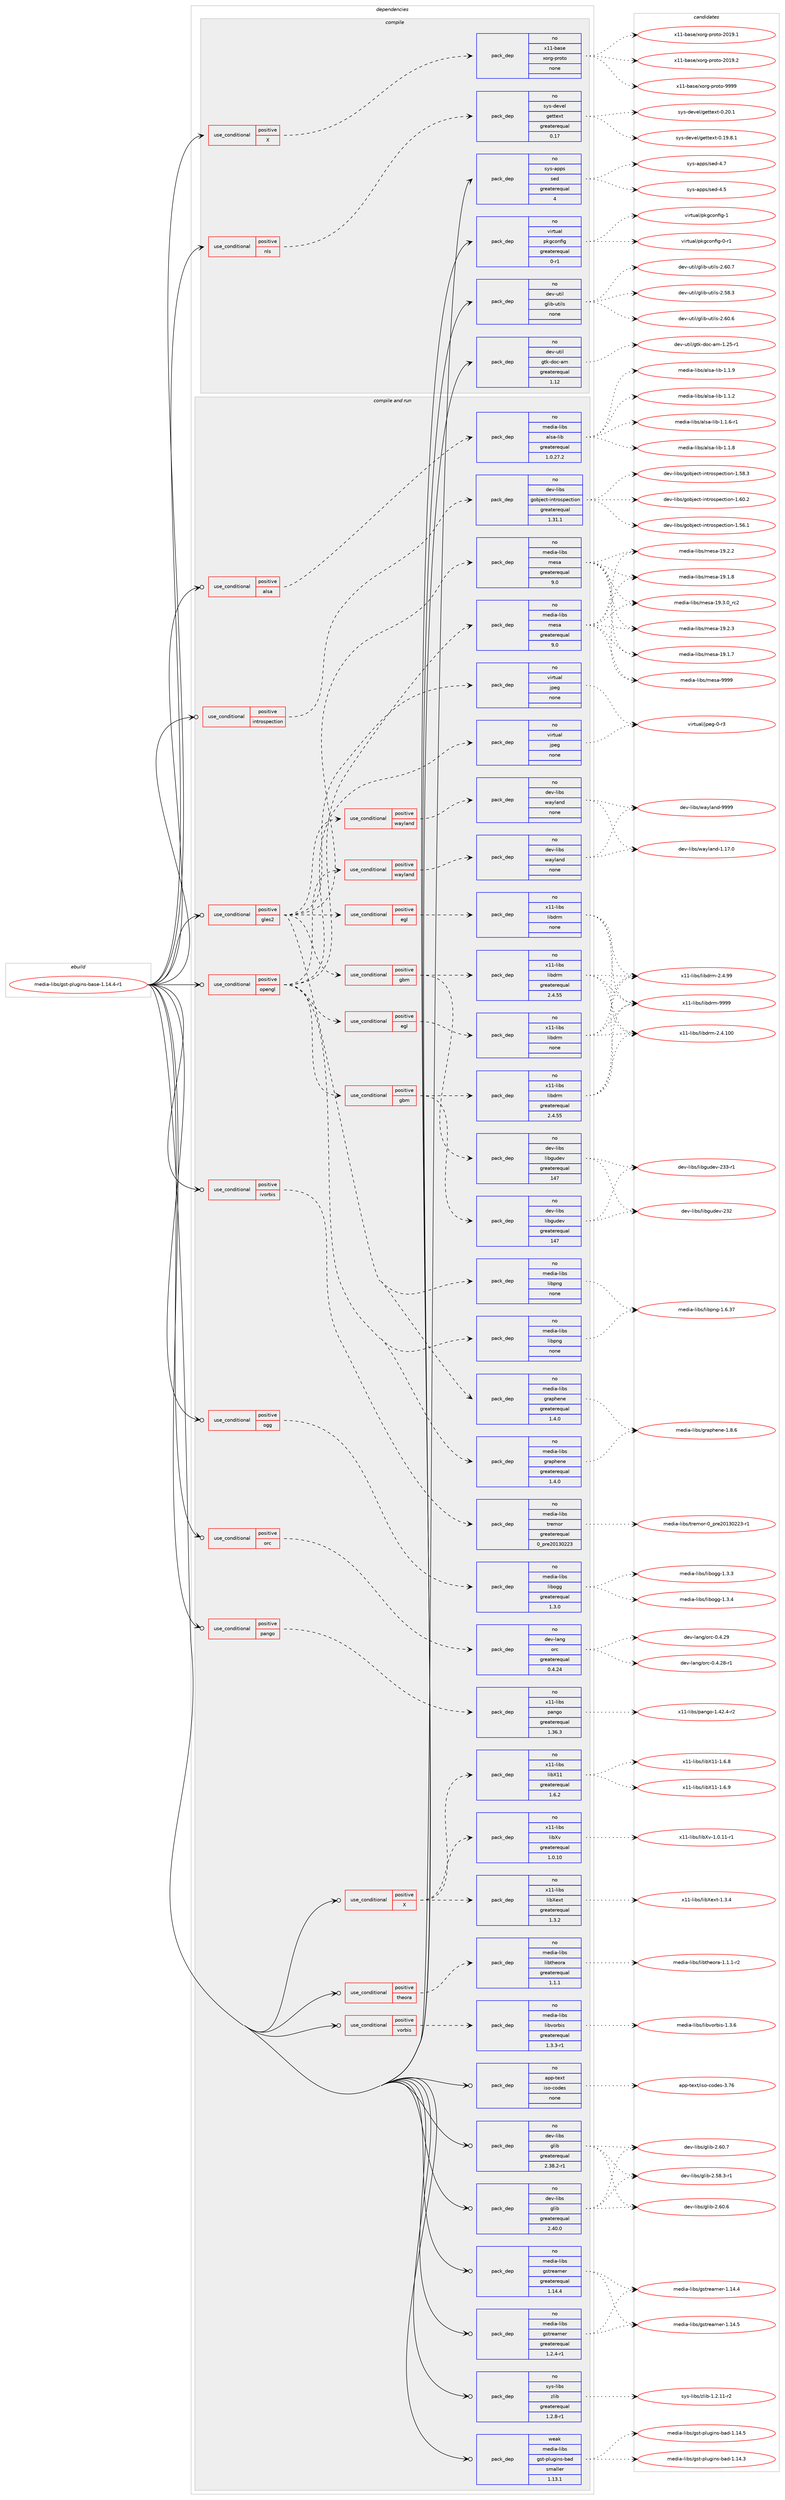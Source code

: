 digraph prolog {

# *************
# Graph options
# *************

newrank=true;
concentrate=true;
compound=true;
graph [rankdir=LR,fontname=Helvetica,fontsize=10,ranksep=1.5];#, ranksep=2.5, nodesep=0.2];
edge  [arrowhead=vee];
node  [fontname=Helvetica,fontsize=10];

# **********
# The ebuild
# **********

subgraph cluster_leftcol {
color=gray;
rank=same;
label=<<i>ebuild</i>>;
id [label="media-libs/gst-plugins-base-1.14.4-r1", color=red, width=4, href="../media-libs/gst-plugins-base-1.14.4-r1.svg"];
}

# ****************
# The dependencies
# ****************

subgraph cluster_midcol {
color=gray;
label=<<i>dependencies</i>>;
subgraph cluster_compile {
fillcolor="#eeeeee";
style=filled;
label=<<i>compile</i>>;
subgraph cond191162 {
dependency786089 [label=<<TABLE BORDER="0" CELLBORDER="1" CELLSPACING="0" CELLPADDING="4"><TR><TD ROWSPAN="3" CELLPADDING="10">use_conditional</TD></TR><TR><TD>positive</TD></TR><TR><TD>X</TD></TR></TABLE>>, shape=none, color=red];
subgraph pack581273 {
dependency786090 [label=<<TABLE BORDER="0" CELLBORDER="1" CELLSPACING="0" CELLPADDING="4" WIDTH="220"><TR><TD ROWSPAN="6" CELLPADDING="30">pack_dep</TD></TR><TR><TD WIDTH="110">no</TD></TR><TR><TD>x11-base</TD></TR><TR><TD>xorg-proto</TD></TR><TR><TD>none</TD></TR><TR><TD></TD></TR></TABLE>>, shape=none, color=blue];
}
dependency786089:e -> dependency786090:w [weight=20,style="dashed",arrowhead="vee"];
}
id:e -> dependency786089:w [weight=20,style="solid",arrowhead="vee"];
subgraph cond191163 {
dependency786091 [label=<<TABLE BORDER="0" CELLBORDER="1" CELLSPACING="0" CELLPADDING="4"><TR><TD ROWSPAN="3" CELLPADDING="10">use_conditional</TD></TR><TR><TD>positive</TD></TR><TR><TD>nls</TD></TR></TABLE>>, shape=none, color=red];
subgraph pack581274 {
dependency786092 [label=<<TABLE BORDER="0" CELLBORDER="1" CELLSPACING="0" CELLPADDING="4" WIDTH="220"><TR><TD ROWSPAN="6" CELLPADDING="30">pack_dep</TD></TR><TR><TD WIDTH="110">no</TD></TR><TR><TD>sys-devel</TD></TR><TR><TD>gettext</TD></TR><TR><TD>greaterequal</TD></TR><TR><TD>0.17</TD></TR></TABLE>>, shape=none, color=blue];
}
dependency786091:e -> dependency786092:w [weight=20,style="dashed",arrowhead="vee"];
}
id:e -> dependency786091:w [weight=20,style="solid",arrowhead="vee"];
subgraph pack581275 {
dependency786093 [label=<<TABLE BORDER="0" CELLBORDER="1" CELLSPACING="0" CELLPADDING="4" WIDTH="220"><TR><TD ROWSPAN="6" CELLPADDING="30">pack_dep</TD></TR><TR><TD WIDTH="110">no</TD></TR><TR><TD>dev-util</TD></TR><TR><TD>glib-utils</TD></TR><TR><TD>none</TD></TR><TR><TD></TD></TR></TABLE>>, shape=none, color=blue];
}
id:e -> dependency786093:w [weight=20,style="solid",arrowhead="vee"];
subgraph pack581276 {
dependency786094 [label=<<TABLE BORDER="0" CELLBORDER="1" CELLSPACING="0" CELLPADDING="4" WIDTH="220"><TR><TD ROWSPAN="6" CELLPADDING="30">pack_dep</TD></TR><TR><TD WIDTH="110">no</TD></TR><TR><TD>dev-util</TD></TR><TR><TD>gtk-doc-am</TD></TR><TR><TD>greaterequal</TD></TR><TR><TD>1.12</TD></TR></TABLE>>, shape=none, color=blue];
}
id:e -> dependency786094:w [weight=20,style="solid",arrowhead="vee"];
subgraph pack581277 {
dependency786095 [label=<<TABLE BORDER="0" CELLBORDER="1" CELLSPACING="0" CELLPADDING="4" WIDTH="220"><TR><TD ROWSPAN="6" CELLPADDING="30">pack_dep</TD></TR><TR><TD WIDTH="110">no</TD></TR><TR><TD>sys-apps</TD></TR><TR><TD>sed</TD></TR><TR><TD>greaterequal</TD></TR><TR><TD>4</TD></TR></TABLE>>, shape=none, color=blue];
}
id:e -> dependency786095:w [weight=20,style="solid",arrowhead="vee"];
subgraph pack581278 {
dependency786096 [label=<<TABLE BORDER="0" CELLBORDER="1" CELLSPACING="0" CELLPADDING="4" WIDTH="220"><TR><TD ROWSPAN="6" CELLPADDING="30">pack_dep</TD></TR><TR><TD WIDTH="110">no</TD></TR><TR><TD>virtual</TD></TR><TR><TD>pkgconfig</TD></TR><TR><TD>greaterequal</TD></TR><TR><TD>0-r1</TD></TR></TABLE>>, shape=none, color=blue];
}
id:e -> dependency786096:w [weight=20,style="solid",arrowhead="vee"];
}
subgraph cluster_compileandrun {
fillcolor="#eeeeee";
style=filled;
label=<<i>compile and run</i>>;
subgraph cond191164 {
dependency786097 [label=<<TABLE BORDER="0" CELLBORDER="1" CELLSPACING="0" CELLPADDING="4"><TR><TD ROWSPAN="3" CELLPADDING="10">use_conditional</TD></TR><TR><TD>positive</TD></TR><TR><TD>X</TD></TR></TABLE>>, shape=none, color=red];
subgraph pack581279 {
dependency786098 [label=<<TABLE BORDER="0" CELLBORDER="1" CELLSPACING="0" CELLPADDING="4" WIDTH="220"><TR><TD ROWSPAN="6" CELLPADDING="30">pack_dep</TD></TR><TR><TD WIDTH="110">no</TD></TR><TR><TD>x11-libs</TD></TR><TR><TD>libX11</TD></TR><TR><TD>greaterequal</TD></TR><TR><TD>1.6.2</TD></TR></TABLE>>, shape=none, color=blue];
}
dependency786097:e -> dependency786098:w [weight=20,style="dashed",arrowhead="vee"];
subgraph pack581280 {
dependency786099 [label=<<TABLE BORDER="0" CELLBORDER="1" CELLSPACING="0" CELLPADDING="4" WIDTH="220"><TR><TD ROWSPAN="6" CELLPADDING="30">pack_dep</TD></TR><TR><TD WIDTH="110">no</TD></TR><TR><TD>x11-libs</TD></TR><TR><TD>libXext</TD></TR><TR><TD>greaterequal</TD></TR><TR><TD>1.3.2</TD></TR></TABLE>>, shape=none, color=blue];
}
dependency786097:e -> dependency786099:w [weight=20,style="dashed",arrowhead="vee"];
subgraph pack581281 {
dependency786100 [label=<<TABLE BORDER="0" CELLBORDER="1" CELLSPACING="0" CELLPADDING="4" WIDTH="220"><TR><TD ROWSPAN="6" CELLPADDING="30">pack_dep</TD></TR><TR><TD WIDTH="110">no</TD></TR><TR><TD>x11-libs</TD></TR><TR><TD>libXv</TD></TR><TR><TD>greaterequal</TD></TR><TR><TD>1.0.10</TD></TR></TABLE>>, shape=none, color=blue];
}
dependency786097:e -> dependency786100:w [weight=20,style="dashed",arrowhead="vee"];
}
id:e -> dependency786097:w [weight=20,style="solid",arrowhead="odotvee"];
subgraph cond191165 {
dependency786101 [label=<<TABLE BORDER="0" CELLBORDER="1" CELLSPACING="0" CELLPADDING="4"><TR><TD ROWSPAN="3" CELLPADDING="10">use_conditional</TD></TR><TR><TD>positive</TD></TR><TR><TD>alsa</TD></TR></TABLE>>, shape=none, color=red];
subgraph pack581282 {
dependency786102 [label=<<TABLE BORDER="0" CELLBORDER="1" CELLSPACING="0" CELLPADDING="4" WIDTH="220"><TR><TD ROWSPAN="6" CELLPADDING="30">pack_dep</TD></TR><TR><TD WIDTH="110">no</TD></TR><TR><TD>media-libs</TD></TR><TR><TD>alsa-lib</TD></TR><TR><TD>greaterequal</TD></TR><TR><TD>1.0.27.2</TD></TR></TABLE>>, shape=none, color=blue];
}
dependency786101:e -> dependency786102:w [weight=20,style="dashed",arrowhead="vee"];
}
id:e -> dependency786101:w [weight=20,style="solid",arrowhead="odotvee"];
subgraph cond191166 {
dependency786103 [label=<<TABLE BORDER="0" CELLBORDER="1" CELLSPACING="0" CELLPADDING="4"><TR><TD ROWSPAN="3" CELLPADDING="10">use_conditional</TD></TR><TR><TD>positive</TD></TR><TR><TD>gles2</TD></TR></TABLE>>, shape=none, color=red];
subgraph pack581283 {
dependency786104 [label=<<TABLE BORDER="0" CELLBORDER="1" CELLSPACING="0" CELLPADDING="4" WIDTH="220"><TR><TD ROWSPAN="6" CELLPADDING="30">pack_dep</TD></TR><TR><TD WIDTH="110">no</TD></TR><TR><TD>media-libs</TD></TR><TR><TD>mesa</TD></TR><TR><TD>greaterequal</TD></TR><TR><TD>9.0</TD></TR></TABLE>>, shape=none, color=blue];
}
dependency786103:e -> dependency786104:w [weight=20,style="dashed",arrowhead="vee"];
subgraph cond191167 {
dependency786105 [label=<<TABLE BORDER="0" CELLBORDER="1" CELLSPACING="0" CELLPADDING="4"><TR><TD ROWSPAN="3" CELLPADDING="10">use_conditional</TD></TR><TR><TD>positive</TD></TR><TR><TD>egl</TD></TR></TABLE>>, shape=none, color=red];
subgraph pack581284 {
dependency786106 [label=<<TABLE BORDER="0" CELLBORDER="1" CELLSPACING="0" CELLPADDING="4" WIDTH="220"><TR><TD ROWSPAN="6" CELLPADDING="30">pack_dep</TD></TR><TR><TD WIDTH="110">no</TD></TR><TR><TD>x11-libs</TD></TR><TR><TD>libdrm</TD></TR><TR><TD>none</TD></TR><TR><TD></TD></TR></TABLE>>, shape=none, color=blue];
}
dependency786105:e -> dependency786106:w [weight=20,style="dashed",arrowhead="vee"];
}
dependency786103:e -> dependency786105:w [weight=20,style="dashed",arrowhead="vee"];
subgraph cond191168 {
dependency786107 [label=<<TABLE BORDER="0" CELLBORDER="1" CELLSPACING="0" CELLPADDING="4"><TR><TD ROWSPAN="3" CELLPADDING="10">use_conditional</TD></TR><TR><TD>positive</TD></TR><TR><TD>gbm</TD></TR></TABLE>>, shape=none, color=red];
subgraph pack581285 {
dependency786108 [label=<<TABLE BORDER="0" CELLBORDER="1" CELLSPACING="0" CELLPADDING="4" WIDTH="220"><TR><TD ROWSPAN="6" CELLPADDING="30">pack_dep</TD></TR><TR><TD WIDTH="110">no</TD></TR><TR><TD>dev-libs</TD></TR><TR><TD>libgudev</TD></TR><TR><TD>greaterequal</TD></TR><TR><TD>147</TD></TR></TABLE>>, shape=none, color=blue];
}
dependency786107:e -> dependency786108:w [weight=20,style="dashed",arrowhead="vee"];
subgraph pack581286 {
dependency786109 [label=<<TABLE BORDER="0" CELLBORDER="1" CELLSPACING="0" CELLPADDING="4" WIDTH="220"><TR><TD ROWSPAN="6" CELLPADDING="30">pack_dep</TD></TR><TR><TD WIDTH="110">no</TD></TR><TR><TD>x11-libs</TD></TR><TR><TD>libdrm</TD></TR><TR><TD>greaterequal</TD></TR><TR><TD>2.4.55</TD></TR></TABLE>>, shape=none, color=blue];
}
dependency786107:e -> dependency786109:w [weight=20,style="dashed",arrowhead="vee"];
}
dependency786103:e -> dependency786107:w [weight=20,style="dashed",arrowhead="vee"];
subgraph cond191169 {
dependency786110 [label=<<TABLE BORDER="0" CELLBORDER="1" CELLSPACING="0" CELLPADDING="4"><TR><TD ROWSPAN="3" CELLPADDING="10">use_conditional</TD></TR><TR><TD>positive</TD></TR><TR><TD>wayland</TD></TR></TABLE>>, shape=none, color=red];
subgraph pack581287 {
dependency786111 [label=<<TABLE BORDER="0" CELLBORDER="1" CELLSPACING="0" CELLPADDING="4" WIDTH="220"><TR><TD ROWSPAN="6" CELLPADDING="30">pack_dep</TD></TR><TR><TD WIDTH="110">no</TD></TR><TR><TD>dev-libs</TD></TR><TR><TD>wayland</TD></TR><TR><TD>none</TD></TR><TR><TD></TD></TR></TABLE>>, shape=none, color=blue];
}
dependency786110:e -> dependency786111:w [weight=20,style="dashed",arrowhead="vee"];
}
dependency786103:e -> dependency786110:w [weight=20,style="dashed",arrowhead="vee"];
subgraph pack581288 {
dependency786112 [label=<<TABLE BORDER="0" CELLBORDER="1" CELLSPACING="0" CELLPADDING="4" WIDTH="220"><TR><TD ROWSPAN="6" CELLPADDING="30">pack_dep</TD></TR><TR><TD WIDTH="110">no</TD></TR><TR><TD>media-libs</TD></TR><TR><TD>graphene</TD></TR><TR><TD>greaterequal</TD></TR><TR><TD>1.4.0</TD></TR></TABLE>>, shape=none, color=blue];
}
dependency786103:e -> dependency786112:w [weight=20,style="dashed",arrowhead="vee"];
subgraph pack581289 {
dependency786113 [label=<<TABLE BORDER="0" CELLBORDER="1" CELLSPACING="0" CELLPADDING="4" WIDTH="220"><TR><TD ROWSPAN="6" CELLPADDING="30">pack_dep</TD></TR><TR><TD WIDTH="110">no</TD></TR><TR><TD>media-libs</TD></TR><TR><TD>libpng</TD></TR><TR><TD>none</TD></TR><TR><TD></TD></TR></TABLE>>, shape=none, color=blue];
}
dependency786103:e -> dependency786113:w [weight=20,style="dashed",arrowhead="vee"];
subgraph pack581290 {
dependency786114 [label=<<TABLE BORDER="0" CELLBORDER="1" CELLSPACING="0" CELLPADDING="4" WIDTH="220"><TR><TD ROWSPAN="6" CELLPADDING="30">pack_dep</TD></TR><TR><TD WIDTH="110">no</TD></TR><TR><TD>virtual</TD></TR><TR><TD>jpeg</TD></TR><TR><TD>none</TD></TR><TR><TD></TD></TR></TABLE>>, shape=none, color=blue];
}
dependency786103:e -> dependency786114:w [weight=20,style="dashed",arrowhead="vee"];
}
id:e -> dependency786103:w [weight=20,style="solid",arrowhead="odotvee"];
subgraph cond191170 {
dependency786115 [label=<<TABLE BORDER="0" CELLBORDER="1" CELLSPACING="0" CELLPADDING="4"><TR><TD ROWSPAN="3" CELLPADDING="10">use_conditional</TD></TR><TR><TD>positive</TD></TR><TR><TD>introspection</TD></TR></TABLE>>, shape=none, color=red];
subgraph pack581291 {
dependency786116 [label=<<TABLE BORDER="0" CELLBORDER="1" CELLSPACING="0" CELLPADDING="4" WIDTH="220"><TR><TD ROWSPAN="6" CELLPADDING="30">pack_dep</TD></TR><TR><TD WIDTH="110">no</TD></TR><TR><TD>dev-libs</TD></TR><TR><TD>gobject-introspection</TD></TR><TR><TD>greaterequal</TD></TR><TR><TD>1.31.1</TD></TR></TABLE>>, shape=none, color=blue];
}
dependency786115:e -> dependency786116:w [weight=20,style="dashed",arrowhead="vee"];
}
id:e -> dependency786115:w [weight=20,style="solid",arrowhead="odotvee"];
subgraph cond191171 {
dependency786117 [label=<<TABLE BORDER="0" CELLBORDER="1" CELLSPACING="0" CELLPADDING="4"><TR><TD ROWSPAN="3" CELLPADDING="10">use_conditional</TD></TR><TR><TD>positive</TD></TR><TR><TD>ivorbis</TD></TR></TABLE>>, shape=none, color=red];
subgraph pack581292 {
dependency786118 [label=<<TABLE BORDER="0" CELLBORDER="1" CELLSPACING="0" CELLPADDING="4" WIDTH="220"><TR><TD ROWSPAN="6" CELLPADDING="30">pack_dep</TD></TR><TR><TD WIDTH="110">no</TD></TR><TR><TD>media-libs</TD></TR><TR><TD>tremor</TD></TR><TR><TD>greaterequal</TD></TR><TR><TD>0_pre20130223</TD></TR></TABLE>>, shape=none, color=blue];
}
dependency786117:e -> dependency786118:w [weight=20,style="dashed",arrowhead="vee"];
}
id:e -> dependency786117:w [weight=20,style="solid",arrowhead="odotvee"];
subgraph cond191172 {
dependency786119 [label=<<TABLE BORDER="0" CELLBORDER="1" CELLSPACING="0" CELLPADDING="4"><TR><TD ROWSPAN="3" CELLPADDING="10">use_conditional</TD></TR><TR><TD>positive</TD></TR><TR><TD>ogg</TD></TR></TABLE>>, shape=none, color=red];
subgraph pack581293 {
dependency786120 [label=<<TABLE BORDER="0" CELLBORDER="1" CELLSPACING="0" CELLPADDING="4" WIDTH="220"><TR><TD ROWSPAN="6" CELLPADDING="30">pack_dep</TD></TR><TR><TD WIDTH="110">no</TD></TR><TR><TD>media-libs</TD></TR><TR><TD>libogg</TD></TR><TR><TD>greaterequal</TD></TR><TR><TD>1.3.0</TD></TR></TABLE>>, shape=none, color=blue];
}
dependency786119:e -> dependency786120:w [weight=20,style="dashed",arrowhead="vee"];
}
id:e -> dependency786119:w [weight=20,style="solid",arrowhead="odotvee"];
subgraph cond191173 {
dependency786121 [label=<<TABLE BORDER="0" CELLBORDER="1" CELLSPACING="0" CELLPADDING="4"><TR><TD ROWSPAN="3" CELLPADDING="10">use_conditional</TD></TR><TR><TD>positive</TD></TR><TR><TD>opengl</TD></TR></TABLE>>, shape=none, color=red];
subgraph pack581294 {
dependency786122 [label=<<TABLE BORDER="0" CELLBORDER="1" CELLSPACING="0" CELLPADDING="4" WIDTH="220"><TR><TD ROWSPAN="6" CELLPADDING="30">pack_dep</TD></TR><TR><TD WIDTH="110">no</TD></TR><TR><TD>media-libs</TD></TR><TR><TD>mesa</TD></TR><TR><TD>greaterequal</TD></TR><TR><TD>9.0</TD></TR></TABLE>>, shape=none, color=blue];
}
dependency786121:e -> dependency786122:w [weight=20,style="dashed",arrowhead="vee"];
subgraph cond191174 {
dependency786123 [label=<<TABLE BORDER="0" CELLBORDER="1" CELLSPACING="0" CELLPADDING="4"><TR><TD ROWSPAN="3" CELLPADDING="10">use_conditional</TD></TR><TR><TD>positive</TD></TR><TR><TD>egl</TD></TR></TABLE>>, shape=none, color=red];
subgraph pack581295 {
dependency786124 [label=<<TABLE BORDER="0" CELLBORDER="1" CELLSPACING="0" CELLPADDING="4" WIDTH="220"><TR><TD ROWSPAN="6" CELLPADDING="30">pack_dep</TD></TR><TR><TD WIDTH="110">no</TD></TR><TR><TD>x11-libs</TD></TR><TR><TD>libdrm</TD></TR><TR><TD>none</TD></TR><TR><TD></TD></TR></TABLE>>, shape=none, color=blue];
}
dependency786123:e -> dependency786124:w [weight=20,style="dashed",arrowhead="vee"];
}
dependency786121:e -> dependency786123:w [weight=20,style="dashed",arrowhead="vee"];
subgraph cond191175 {
dependency786125 [label=<<TABLE BORDER="0" CELLBORDER="1" CELLSPACING="0" CELLPADDING="4"><TR><TD ROWSPAN="3" CELLPADDING="10">use_conditional</TD></TR><TR><TD>positive</TD></TR><TR><TD>gbm</TD></TR></TABLE>>, shape=none, color=red];
subgraph pack581296 {
dependency786126 [label=<<TABLE BORDER="0" CELLBORDER="1" CELLSPACING="0" CELLPADDING="4" WIDTH="220"><TR><TD ROWSPAN="6" CELLPADDING="30">pack_dep</TD></TR><TR><TD WIDTH="110">no</TD></TR><TR><TD>dev-libs</TD></TR><TR><TD>libgudev</TD></TR><TR><TD>greaterequal</TD></TR><TR><TD>147</TD></TR></TABLE>>, shape=none, color=blue];
}
dependency786125:e -> dependency786126:w [weight=20,style="dashed",arrowhead="vee"];
subgraph pack581297 {
dependency786127 [label=<<TABLE BORDER="0" CELLBORDER="1" CELLSPACING="0" CELLPADDING="4" WIDTH="220"><TR><TD ROWSPAN="6" CELLPADDING="30">pack_dep</TD></TR><TR><TD WIDTH="110">no</TD></TR><TR><TD>x11-libs</TD></TR><TR><TD>libdrm</TD></TR><TR><TD>greaterequal</TD></TR><TR><TD>2.4.55</TD></TR></TABLE>>, shape=none, color=blue];
}
dependency786125:e -> dependency786127:w [weight=20,style="dashed",arrowhead="vee"];
}
dependency786121:e -> dependency786125:w [weight=20,style="dashed",arrowhead="vee"];
subgraph cond191176 {
dependency786128 [label=<<TABLE BORDER="0" CELLBORDER="1" CELLSPACING="0" CELLPADDING="4"><TR><TD ROWSPAN="3" CELLPADDING="10">use_conditional</TD></TR><TR><TD>positive</TD></TR><TR><TD>wayland</TD></TR></TABLE>>, shape=none, color=red];
subgraph pack581298 {
dependency786129 [label=<<TABLE BORDER="0" CELLBORDER="1" CELLSPACING="0" CELLPADDING="4" WIDTH="220"><TR><TD ROWSPAN="6" CELLPADDING="30">pack_dep</TD></TR><TR><TD WIDTH="110">no</TD></TR><TR><TD>dev-libs</TD></TR><TR><TD>wayland</TD></TR><TR><TD>none</TD></TR><TR><TD></TD></TR></TABLE>>, shape=none, color=blue];
}
dependency786128:e -> dependency786129:w [weight=20,style="dashed",arrowhead="vee"];
}
dependency786121:e -> dependency786128:w [weight=20,style="dashed",arrowhead="vee"];
subgraph pack581299 {
dependency786130 [label=<<TABLE BORDER="0" CELLBORDER="1" CELLSPACING="0" CELLPADDING="4" WIDTH="220"><TR><TD ROWSPAN="6" CELLPADDING="30">pack_dep</TD></TR><TR><TD WIDTH="110">no</TD></TR><TR><TD>media-libs</TD></TR><TR><TD>graphene</TD></TR><TR><TD>greaterequal</TD></TR><TR><TD>1.4.0</TD></TR></TABLE>>, shape=none, color=blue];
}
dependency786121:e -> dependency786130:w [weight=20,style="dashed",arrowhead="vee"];
subgraph pack581300 {
dependency786131 [label=<<TABLE BORDER="0" CELLBORDER="1" CELLSPACING="0" CELLPADDING="4" WIDTH="220"><TR><TD ROWSPAN="6" CELLPADDING="30">pack_dep</TD></TR><TR><TD WIDTH="110">no</TD></TR><TR><TD>media-libs</TD></TR><TR><TD>libpng</TD></TR><TR><TD>none</TD></TR><TR><TD></TD></TR></TABLE>>, shape=none, color=blue];
}
dependency786121:e -> dependency786131:w [weight=20,style="dashed",arrowhead="vee"];
subgraph pack581301 {
dependency786132 [label=<<TABLE BORDER="0" CELLBORDER="1" CELLSPACING="0" CELLPADDING="4" WIDTH="220"><TR><TD ROWSPAN="6" CELLPADDING="30">pack_dep</TD></TR><TR><TD WIDTH="110">no</TD></TR><TR><TD>virtual</TD></TR><TR><TD>jpeg</TD></TR><TR><TD>none</TD></TR><TR><TD></TD></TR></TABLE>>, shape=none, color=blue];
}
dependency786121:e -> dependency786132:w [weight=20,style="dashed",arrowhead="vee"];
}
id:e -> dependency786121:w [weight=20,style="solid",arrowhead="odotvee"];
subgraph cond191177 {
dependency786133 [label=<<TABLE BORDER="0" CELLBORDER="1" CELLSPACING="0" CELLPADDING="4"><TR><TD ROWSPAN="3" CELLPADDING="10">use_conditional</TD></TR><TR><TD>positive</TD></TR><TR><TD>orc</TD></TR></TABLE>>, shape=none, color=red];
subgraph pack581302 {
dependency786134 [label=<<TABLE BORDER="0" CELLBORDER="1" CELLSPACING="0" CELLPADDING="4" WIDTH="220"><TR><TD ROWSPAN="6" CELLPADDING="30">pack_dep</TD></TR><TR><TD WIDTH="110">no</TD></TR><TR><TD>dev-lang</TD></TR><TR><TD>orc</TD></TR><TR><TD>greaterequal</TD></TR><TR><TD>0.4.24</TD></TR></TABLE>>, shape=none, color=blue];
}
dependency786133:e -> dependency786134:w [weight=20,style="dashed",arrowhead="vee"];
}
id:e -> dependency786133:w [weight=20,style="solid",arrowhead="odotvee"];
subgraph cond191178 {
dependency786135 [label=<<TABLE BORDER="0" CELLBORDER="1" CELLSPACING="0" CELLPADDING="4"><TR><TD ROWSPAN="3" CELLPADDING="10">use_conditional</TD></TR><TR><TD>positive</TD></TR><TR><TD>pango</TD></TR></TABLE>>, shape=none, color=red];
subgraph pack581303 {
dependency786136 [label=<<TABLE BORDER="0" CELLBORDER="1" CELLSPACING="0" CELLPADDING="4" WIDTH="220"><TR><TD ROWSPAN="6" CELLPADDING="30">pack_dep</TD></TR><TR><TD WIDTH="110">no</TD></TR><TR><TD>x11-libs</TD></TR><TR><TD>pango</TD></TR><TR><TD>greaterequal</TD></TR><TR><TD>1.36.3</TD></TR></TABLE>>, shape=none, color=blue];
}
dependency786135:e -> dependency786136:w [weight=20,style="dashed",arrowhead="vee"];
}
id:e -> dependency786135:w [weight=20,style="solid",arrowhead="odotvee"];
subgraph cond191179 {
dependency786137 [label=<<TABLE BORDER="0" CELLBORDER="1" CELLSPACING="0" CELLPADDING="4"><TR><TD ROWSPAN="3" CELLPADDING="10">use_conditional</TD></TR><TR><TD>positive</TD></TR><TR><TD>theora</TD></TR></TABLE>>, shape=none, color=red];
subgraph pack581304 {
dependency786138 [label=<<TABLE BORDER="0" CELLBORDER="1" CELLSPACING="0" CELLPADDING="4" WIDTH="220"><TR><TD ROWSPAN="6" CELLPADDING="30">pack_dep</TD></TR><TR><TD WIDTH="110">no</TD></TR><TR><TD>media-libs</TD></TR><TR><TD>libtheora</TD></TR><TR><TD>greaterequal</TD></TR><TR><TD>1.1.1</TD></TR></TABLE>>, shape=none, color=blue];
}
dependency786137:e -> dependency786138:w [weight=20,style="dashed",arrowhead="vee"];
}
id:e -> dependency786137:w [weight=20,style="solid",arrowhead="odotvee"];
subgraph cond191180 {
dependency786139 [label=<<TABLE BORDER="0" CELLBORDER="1" CELLSPACING="0" CELLPADDING="4"><TR><TD ROWSPAN="3" CELLPADDING="10">use_conditional</TD></TR><TR><TD>positive</TD></TR><TR><TD>vorbis</TD></TR></TABLE>>, shape=none, color=red];
subgraph pack581305 {
dependency786140 [label=<<TABLE BORDER="0" CELLBORDER="1" CELLSPACING="0" CELLPADDING="4" WIDTH="220"><TR><TD ROWSPAN="6" CELLPADDING="30">pack_dep</TD></TR><TR><TD WIDTH="110">no</TD></TR><TR><TD>media-libs</TD></TR><TR><TD>libvorbis</TD></TR><TR><TD>greaterequal</TD></TR><TR><TD>1.3.3-r1</TD></TR></TABLE>>, shape=none, color=blue];
}
dependency786139:e -> dependency786140:w [weight=20,style="dashed",arrowhead="vee"];
}
id:e -> dependency786139:w [weight=20,style="solid",arrowhead="odotvee"];
subgraph pack581306 {
dependency786141 [label=<<TABLE BORDER="0" CELLBORDER="1" CELLSPACING="0" CELLPADDING="4" WIDTH="220"><TR><TD ROWSPAN="6" CELLPADDING="30">pack_dep</TD></TR><TR><TD WIDTH="110">no</TD></TR><TR><TD>app-text</TD></TR><TR><TD>iso-codes</TD></TR><TR><TD>none</TD></TR><TR><TD></TD></TR></TABLE>>, shape=none, color=blue];
}
id:e -> dependency786141:w [weight=20,style="solid",arrowhead="odotvee"];
subgraph pack581307 {
dependency786142 [label=<<TABLE BORDER="0" CELLBORDER="1" CELLSPACING="0" CELLPADDING="4" WIDTH="220"><TR><TD ROWSPAN="6" CELLPADDING="30">pack_dep</TD></TR><TR><TD WIDTH="110">no</TD></TR><TR><TD>dev-libs</TD></TR><TR><TD>glib</TD></TR><TR><TD>greaterequal</TD></TR><TR><TD>2.38.2-r1</TD></TR></TABLE>>, shape=none, color=blue];
}
id:e -> dependency786142:w [weight=20,style="solid",arrowhead="odotvee"];
subgraph pack581308 {
dependency786143 [label=<<TABLE BORDER="0" CELLBORDER="1" CELLSPACING="0" CELLPADDING="4" WIDTH="220"><TR><TD ROWSPAN="6" CELLPADDING="30">pack_dep</TD></TR><TR><TD WIDTH="110">no</TD></TR><TR><TD>dev-libs</TD></TR><TR><TD>glib</TD></TR><TR><TD>greaterequal</TD></TR><TR><TD>2.40.0</TD></TR></TABLE>>, shape=none, color=blue];
}
id:e -> dependency786143:w [weight=20,style="solid",arrowhead="odotvee"];
subgraph pack581309 {
dependency786144 [label=<<TABLE BORDER="0" CELLBORDER="1" CELLSPACING="0" CELLPADDING="4" WIDTH="220"><TR><TD ROWSPAN="6" CELLPADDING="30">pack_dep</TD></TR><TR><TD WIDTH="110">no</TD></TR><TR><TD>media-libs</TD></TR><TR><TD>gstreamer</TD></TR><TR><TD>greaterequal</TD></TR><TR><TD>1.14.4</TD></TR></TABLE>>, shape=none, color=blue];
}
id:e -> dependency786144:w [weight=20,style="solid",arrowhead="odotvee"];
subgraph pack581310 {
dependency786145 [label=<<TABLE BORDER="0" CELLBORDER="1" CELLSPACING="0" CELLPADDING="4" WIDTH="220"><TR><TD ROWSPAN="6" CELLPADDING="30">pack_dep</TD></TR><TR><TD WIDTH="110">no</TD></TR><TR><TD>media-libs</TD></TR><TR><TD>gstreamer</TD></TR><TR><TD>greaterequal</TD></TR><TR><TD>1.2.4-r1</TD></TR></TABLE>>, shape=none, color=blue];
}
id:e -> dependency786145:w [weight=20,style="solid",arrowhead="odotvee"];
subgraph pack581311 {
dependency786146 [label=<<TABLE BORDER="0" CELLBORDER="1" CELLSPACING="0" CELLPADDING="4" WIDTH="220"><TR><TD ROWSPAN="6" CELLPADDING="30">pack_dep</TD></TR><TR><TD WIDTH="110">no</TD></TR><TR><TD>sys-libs</TD></TR><TR><TD>zlib</TD></TR><TR><TD>greaterequal</TD></TR><TR><TD>1.2.8-r1</TD></TR></TABLE>>, shape=none, color=blue];
}
id:e -> dependency786146:w [weight=20,style="solid",arrowhead="odotvee"];
subgraph pack581312 {
dependency786147 [label=<<TABLE BORDER="0" CELLBORDER="1" CELLSPACING="0" CELLPADDING="4" WIDTH="220"><TR><TD ROWSPAN="6" CELLPADDING="30">pack_dep</TD></TR><TR><TD WIDTH="110">weak</TD></TR><TR><TD>media-libs</TD></TR><TR><TD>gst-plugins-bad</TD></TR><TR><TD>smaller</TD></TR><TR><TD>1.13.1</TD></TR></TABLE>>, shape=none, color=blue];
}
id:e -> dependency786147:w [weight=20,style="solid",arrowhead="odotvee"];
}
subgraph cluster_run {
fillcolor="#eeeeee";
style=filled;
label=<<i>run</i>>;
}
}

# **************
# The candidates
# **************

subgraph cluster_choices {
rank=same;
color=gray;
label=<<i>candidates</i>>;

subgraph choice581273 {
color=black;
nodesep=1;
choice1204949459897115101471201111141034511211411111611145504849574649 [label="x11-base/xorg-proto-2019.1", color=red, width=4,href="../x11-base/xorg-proto-2019.1.svg"];
choice1204949459897115101471201111141034511211411111611145504849574650 [label="x11-base/xorg-proto-2019.2", color=red, width=4,href="../x11-base/xorg-proto-2019.2.svg"];
choice120494945989711510147120111114103451121141111161114557575757 [label="x11-base/xorg-proto-9999", color=red, width=4,href="../x11-base/xorg-proto-9999.svg"];
dependency786090:e -> choice1204949459897115101471201111141034511211411111611145504849574649:w [style=dotted,weight="100"];
dependency786090:e -> choice1204949459897115101471201111141034511211411111611145504849574650:w [style=dotted,weight="100"];
dependency786090:e -> choice120494945989711510147120111114103451121141111161114557575757:w [style=dotted,weight="100"];
}
subgraph choice581274 {
color=black;
nodesep=1;
choice1151211154510010111810110847103101116116101120116454846495746564649 [label="sys-devel/gettext-0.19.8.1", color=red, width=4,href="../sys-devel/gettext-0.19.8.1.svg"];
choice115121115451001011181011084710310111611610112011645484650484649 [label="sys-devel/gettext-0.20.1", color=red, width=4,href="../sys-devel/gettext-0.20.1.svg"];
dependency786092:e -> choice1151211154510010111810110847103101116116101120116454846495746564649:w [style=dotted,weight="100"];
dependency786092:e -> choice115121115451001011181011084710310111611610112011645484650484649:w [style=dotted,weight="100"];
}
subgraph choice581275 {
color=black;
nodesep=1;
choice1001011184511711610510847103108105984511711610510811545504653564651 [label="dev-util/glib-utils-2.58.3", color=red, width=4,href="../dev-util/glib-utils-2.58.3.svg"];
choice1001011184511711610510847103108105984511711610510811545504654484654 [label="dev-util/glib-utils-2.60.6", color=red, width=4,href="../dev-util/glib-utils-2.60.6.svg"];
choice1001011184511711610510847103108105984511711610510811545504654484655 [label="dev-util/glib-utils-2.60.7", color=red, width=4,href="../dev-util/glib-utils-2.60.7.svg"];
dependency786093:e -> choice1001011184511711610510847103108105984511711610510811545504653564651:w [style=dotted,weight="100"];
dependency786093:e -> choice1001011184511711610510847103108105984511711610510811545504654484654:w [style=dotted,weight="100"];
dependency786093:e -> choice1001011184511711610510847103108105984511711610510811545504654484655:w [style=dotted,weight="100"];
}
subgraph choice581276 {
color=black;
nodesep=1;
choice10010111845117116105108471031161074510011199459710945494650534511449 [label="dev-util/gtk-doc-am-1.25-r1", color=red, width=4,href="../dev-util/gtk-doc-am-1.25-r1.svg"];
dependency786094:e -> choice10010111845117116105108471031161074510011199459710945494650534511449:w [style=dotted,weight="100"];
}
subgraph choice581277 {
color=black;
nodesep=1;
choice11512111545971121121154711510110045524653 [label="sys-apps/sed-4.5", color=red, width=4,href="../sys-apps/sed-4.5.svg"];
choice11512111545971121121154711510110045524655 [label="sys-apps/sed-4.7", color=red, width=4,href="../sys-apps/sed-4.7.svg"];
dependency786095:e -> choice11512111545971121121154711510110045524653:w [style=dotted,weight="100"];
dependency786095:e -> choice11512111545971121121154711510110045524655:w [style=dotted,weight="100"];
}
subgraph choice581278 {
color=black;
nodesep=1;
choice11810511411611797108471121071039911111010210510345484511449 [label="virtual/pkgconfig-0-r1", color=red, width=4,href="../virtual/pkgconfig-0-r1.svg"];
choice1181051141161179710847112107103991111101021051034549 [label="virtual/pkgconfig-1", color=red, width=4,href="../virtual/pkgconfig-1.svg"];
dependency786096:e -> choice11810511411611797108471121071039911111010210510345484511449:w [style=dotted,weight="100"];
dependency786096:e -> choice1181051141161179710847112107103991111101021051034549:w [style=dotted,weight="100"];
}
subgraph choice581279 {
color=black;
nodesep=1;
choice120494945108105981154710810598884949454946544656 [label="x11-libs/libX11-1.6.8", color=red, width=4,href="../x11-libs/libX11-1.6.8.svg"];
choice120494945108105981154710810598884949454946544657 [label="x11-libs/libX11-1.6.9", color=red, width=4,href="../x11-libs/libX11-1.6.9.svg"];
dependency786098:e -> choice120494945108105981154710810598884949454946544656:w [style=dotted,weight="100"];
dependency786098:e -> choice120494945108105981154710810598884949454946544657:w [style=dotted,weight="100"];
}
subgraph choice581280 {
color=black;
nodesep=1;
choice12049494510810598115471081059888101120116454946514652 [label="x11-libs/libXext-1.3.4", color=red, width=4,href="../x11-libs/libXext-1.3.4.svg"];
dependency786099:e -> choice12049494510810598115471081059888101120116454946514652:w [style=dotted,weight="100"];
}
subgraph choice581281 {
color=black;
nodesep=1;
choice12049494510810598115471081059888118454946484649494511449 [label="x11-libs/libXv-1.0.11-r1", color=red, width=4,href="../x11-libs/libXv-1.0.11-r1.svg"];
dependency786100:e -> choice12049494510810598115471081059888118454946484649494511449:w [style=dotted,weight="100"];
}
subgraph choice581282 {
color=black;
nodesep=1;
choice1091011001059745108105981154797108115974510810598454946494650 [label="media-libs/alsa-lib-1.1.2", color=red, width=4,href="../media-libs/alsa-lib-1.1.2.svg"];
choice10910110010597451081059811547971081159745108105984549464946544511449 [label="media-libs/alsa-lib-1.1.6-r1", color=red, width=4,href="../media-libs/alsa-lib-1.1.6-r1.svg"];
choice1091011001059745108105981154797108115974510810598454946494656 [label="media-libs/alsa-lib-1.1.8", color=red, width=4,href="../media-libs/alsa-lib-1.1.8.svg"];
choice1091011001059745108105981154797108115974510810598454946494657 [label="media-libs/alsa-lib-1.1.9", color=red, width=4,href="../media-libs/alsa-lib-1.1.9.svg"];
dependency786102:e -> choice1091011001059745108105981154797108115974510810598454946494650:w [style=dotted,weight="100"];
dependency786102:e -> choice10910110010597451081059811547971081159745108105984549464946544511449:w [style=dotted,weight="100"];
dependency786102:e -> choice1091011001059745108105981154797108115974510810598454946494656:w [style=dotted,weight="100"];
dependency786102:e -> choice1091011001059745108105981154797108115974510810598454946494657:w [style=dotted,weight="100"];
}
subgraph choice581283 {
color=black;
nodesep=1;
choice109101100105974510810598115471091011159745495746494655 [label="media-libs/mesa-19.1.7", color=red, width=4,href="../media-libs/mesa-19.1.7.svg"];
choice109101100105974510810598115471091011159745495746494656 [label="media-libs/mesa-19.1.8", color=red, width=4,href="../media-libs/mesa-19.1.8.svg"];
choice109101100105974510810598115471091011159745495746504650 [label="media-libs/mesa-19.2.2", color=red, width=4,href="../media-libs/mesa-19.2.2.svg"];
choice109101100105974510810598115471091011159745495746504651 [label="media-libs/mesa-19.2.3", color=red, width=4,href="../media-libs/mesa-19.2.3.svg"];
choice109101100105974510810598115471091011159745495746514648951149950 [label="media-libs/mesa-19.3.0_rc2", color=red, width=4,href="../media-libs/mesa-19.3.0_rc2.svg"];
choice10910110010597451081059811547109101115974557575757 [label="media-libs/mesa-9999", color=red, width=4,href="../media-libs/mesa-9999.svg"];
dependency786104:e -> choice109101100105974510810598115471091011159745495746494655:w [style=dotted,weight="100"];
dependency786104:e -> choice109101100105974510810598115471091011159745495746494656:w [style=dotted,weight="100"];
dependency786104:e -> choice109101100105974510810598115471091011159745495746504650:w [style=dotted,weight="100"];
dependency786104:e -> choice109101100105974510810598115471091011159745495746504651:w [style=dotted,weight="100"];
dependency786104:e -> choice109101100105974510810598115471091011159745495746514648951149950:w [style=dotted,weight="100"];
dependency786104:e -> choice10910110010597451081059811547109101115974557575757:w [style=dotted,weight="100"];
}
subgraph choice581284 {
color=black;
nodesep=1;
choice1204949451081059811547108105981001141094550465246494848 [label="x11-libs/libdrm-2.4.100", color=red, width=4,href="../x11-libs/libdrm-2.4.100.svg"];
choice12049494510810598115471081059810011410945504652465757 [label="x11-libs/libdrm-2.4.99", color=red, width=4,href="../x11-libs/libdrm-2.4.99.svg"];
choice1204949451081059811547108105981001141094557575757 [label="x11-libs/libdrm-9999", color=red, width=4,href="../x11-libs/libdrm-9999.svg"];
dependency786106:e -> choice1204949451081059811547108105981001141094550465246494848:w [style=dotted,weight="100"];
dependency786106:e -> choice12049494510810598115471081059810011410945504652465757:w [style=dotted,weight="100"];
dependency786106:e -> choice1204949451081059811547108105981001141094557575757:w [style=dotted,weight="100"];
}
subgraph choice581285 {
color=black;
nodesep=1;
choice1001011184510810598115471081059810311710010111845505150 [label="dev-libs/libgudev-232", color=red, width=4,href="../dev-libs/libgudev-232.svg"];
choice10010111845108105981154710810598103117100101118455051514511449 [label="dev-libs/libgudev-233-r1", color=red, width=4,href="../dev-libs/libgudev-233-r1.svg"];
dependency786108:e -> choice1001011184510810598115471081059810311710010111845505150:w [style=dotted,weight="100"];
dependency786108:e -> choice10010111845108105981154710810598103117100101118455051514511449:w [style=dotted,weight="100"];
}
subgraph choice581286 {
color=black;
nodesep=1;
choice1204949451081059811547108105981001141094550465246494848 [label="x11-libs/libdrm-2.4.100", color=red, width=4,href="../x11-libs/libdrm-2.4.100.svg"];
choice12049494510810598115471081059810011410945504652465757 [label="x11-libs/libdrm-2.4.99", color=red, width=4,href="../x11-libs/libdrm-2.4.99.svg"];
choice1204949451081059811547108105981001141094557575757 [label="x11-libs/libdrm-9999", color=red, width=4,href="../x11-libs/libdrm-9999.svg"];
dependency786109:e -> choice1204949451081059811547108105981001141094550465246494848:w [style=dotted,weight="100"];
dependency786109:e -> choice12049494510810598115471081059810011410945504652465757:w [style=dotted,weight="100"];
dependency786109:e -> choice1204949451081059811547108105981001141094557575757:w [style=dotted,weight="100"];
}
subgraph choice581287 {
color=black;
nodesep=1;
choice100101118451081059811547119971211089711010045494649554648 [label="dev-libs/wayland-1.17.0", color=red, width=4,href="../dev-libs/wayland-1.17.0.svg"];
choice10010111845108105981154711997121108971101004557575757 [label="dev-libs/wayland-9999", color=red, width=4,href="../dev-libs/wayland-9999.svg"];
dependency786111:e -> choice100101118451081059811547119971211089711010045494649554648:w [style=dotted,weight="100"];
dependency786111:e -> choice10010111845108105981154711997121108971101004557575757:w [style=dotted,weight="100"];
}
subgraph choice581288 {
color=black;
nodesep=1;
choice1091011001059745108105981154710311497112104101110101454946564654 [label="media-libs/graphene-1.8.6", color=red, width=4,href="../media-libs/graphene-1.8.6.svg"];
dependency786112:e -> choice1091011001059745108105981154710311497112104101110101454946564654:w [style=dotted,weight="100"];
}
subgraph choice581289 {
color=black;
nodesep=1;
choice109101100105974510810598115471081059811211010345494654465155 [label="media-libs/libpng-1.6.37", color=red, width=4,href="../media-libs/libpng-1.6.37.svg"];
dependency786113:e -> choice109101100105974510810598115471081059811211010345494654465155:w [style=dotted,weight="100"];
}
subgraph choice581290 {
color=black;
nodesep=1;
choice118105114116117971084710611210110345484511451 [label="virtual/jpeg-0-r3", color=red, width=4,href="../virtual/jpeg-0-r3.svg"];
dependency786114:e -> choice118105114116117971084710611210110345484511451:w [style=dotted,weight="100"];
}
subgraph choice581291 {
color=black;
nodesep=1;
choice1001011184510810598115471031119810610199116451051101161141111151121019911610511111045494653544649 [label="dev-libs/gobject-introspection-1.56.1", color=red, width=4,href="../dev-libs/gobject-introspection-1.56.1.svg"];
choice1001011184510810598115471031119810610199116451051101161141111151121019911610511111045494653564651 [label="dev-libs/gobject-introspection-1.58.3", color=red, width=4,href="../dev-libs/gobject-introspection-1.58.3.svg"];
choice1001011184510810598115471031119810610199116451051101161141111151121019911610511111045494654484650 [label="dev-libs/gobject-introspection-1.60.2", color=red, width=4,href="../dev-libs/gobject-introspection-1.60.2.svg"];
dependency786116:e -> choice1001011184510810598115471031119810610199116451051101161141111151121019911610511111045494653544649:w [style=dotted,weight="100"];
dependency786116:e -> choice1001011184510810598115471031119810610199116451051101161141111151121019911610511111045494653564651:w [style=dotted,weight="100"];
dependency786116:e -> choice1001011184510810598115471031119810610199116451051101161141111151121019911610511111045494654484650:w [style=dotted,weight="100"];
}
subgraph choice581292 {
color=black;
nodesep=1;
choice1091011001059745108105981154711611410110911111445489511211410150484951485050514511449 [label="media-libs/tremor-0_pre20130223-r1", color=red, width=4,href="../media-libs/tremor-0_pre20130223-r1.svg"];
dependency786118:e -> choice1091011001059745108105981154711611410110911111445489511211410150484951485050514511449:w [style=dotted,weight="100"];
}
subgraph choice581293 {
color=black;
nodesep=1;
choice1091011001059745108105981154710810598111103103454946514651 [label="media-libs/libogg-1.3.3", color=red, width=4,href="../media-libs/libogg-1.3.3.svg"];
choice1091011001059745108105981154710810598111103103454946514652 [label="media-libs/libogg-1.3.4", color=red, width=4,href="../media-libs/libogg-1.3.4.svg"];
dependency786120:e -> choice1091011001059745108105981154710810598111103103454946514651:w [style=dotted,weight="100"];
dependency786120:e -> choice1091011001059745108105981154710810598111103103454946514652:w [style=dotted,weight="100"];
}
subgraph choice581294 {
color=black;
nodesep=1;
choice109101100105974510810598115471091011159745495746494655 [label="media-libs/mesa-19.1.7", color=red, width=4,href="../media-libs/mesa-19.1.7.svg"];
choice109101100105974510810598115471091011159745495746494656 [label="media-libs/mesa-19.1.8", color=red, width=4,href="../media-libs/mesa-19.1.8.svg"];
choice109101100105974510810598115471091011159745495746504650 [label="media-libs/mesa-19.2.2", color=red, width=4,href="../media-libs/mesa-19.2.2.svg"];
choice109101100105974510810598115471091011159745495746504651 [label="media-libs/mesa-19.2.3", color=red, width=4,href="../media-libs/mesa-19.2.3.svg"];
choice109101100105974510810598115471091011159745495746514648951149950 [label="media-libs/mesa-19.3.0_rc2", color=red, width=4,href="../media-libs/mesa-19.3.0_rc2.svg"];
choice10910110010597451081059811547109101115974557575757 [label="media-libs/mesa-9999", color=red, width=4,href="../media-libs/mesa-9999.svg"];
dependency786122:e -> choice109101100105974510810598115471091011159745495746494655:w [style=dotted,weight="100"];
dependency786122:e -> choice109101100105974510810598115471091011159745495746494656:w [style=dotted,weight="100"];
dependency786122:e -> choice109101100105974510810598115471091011159745495746504650:w [style=dotted,weight="100"];
dependency786122:e -> choice109101100105974510810598115471091011159745495746504651:w [style=dotted,weight="100"];
dependency786122:e -> choice109101100105974510810598115471091011159745495746514648951149950:w [style=dotted,weight="100"];
dependency786122:e -> choice10910110010597451081059811547109101115974557575757:w [style=dotted,weight="100"];
}
subgraph choice581295 {
color=black;
nodesep=1;
choice1204949451081059811547108105981001141094550465246494848 [label="x11-libs/libdrm-2.4.100", color=red, width=4,href="../x11-libs/libdrm-2.4.100.svg"];
choice12049494510810598115471081059810011410945504652465757 [label="x11-libs/libdrm-2.4.99", color=red, width=4,href="../x11-libs/libdrm-2.4.99.svg"];
choice1204949451081059811547108105981001141094557575757 [label="x11-libs/libdrm-9999", color=red, width=4,href="../x11-libs/libdrm-9999.svg"];
dependency786124:e -> choice1204949451081059811547108105981001141094550465246494848:w [style=dotted,weight="100"];
dependency786124:e -> choice12049494510810598115471081059810011410945504652465757:w [style=dotted,weight="100"];
dependency786124:e -> choice1204949451081059811547108105981001141094557575757:w [style=dotted,weight="100"];
}
subgraph choice581296 {
color=black;
nodesep=1;
choice1001011184510810598115471081059810311710010111845505150 [label="dev-libs/libgudev-232", color=red, width=4,href="../dev-libs/libgudev-232.svg"];
choice10010111845108105981154710810598103117100101118455051514511449 [label="dev-libs/libgudev-233-r1", color=red, width=4,href="../dev-libs/libgudev-233-r1.svg"];
dependency786126:e -> choice1001011184510810598115471081059810311710010111845505150:w [style=dotted,weight="100"];
dependency786126:e -> choice10010111845108105981154710810598103117100101118455051514511449:w [style=dotted,weight="100"];
}
subgraph choice581297 {
color=black;
nodesep=1;
choice1204949451081059811547108105981001141094550465246494848 [label="x11-libs/libdrm-2.4.100", color=red, width=4,href="../x11-libs/libdrm-2.4.100.svg"];
choice12049494510810598115471081059810011410945504652465757 [label="x11-libs/libdrm-2.4.99", color=red, width=4,href="../x11-libs/libdrm-2.4.99.svg"];
choice1204949451081059811547108105981001141094557575757 [label="x11-libs/libdrm-9999", color=red, width=4,href="../x11-libs/libdrm-9999.svg"];
dependency786127:e -> choice1204949451081059811547108105981001141094550465246494848:w [style=dotted,weight="100"];
dependency786127:e -> choice12049494510810598115471081059810011410945504652465757:w [style=dotted,weight="100"];
dependency786127:e -> choice1204949451081059811547108105981001141094557575757:w [style=dotted,weight="100"];
}
subgraph choice581298 {
color=black;
nodesep=1;
choice100101118451081059811547119971211089711010045494649554648 [label="dev-libs/wayland-1.17.0", color=red, width=4,href="../dev-libs/wayland-1.17.0.svg"];
choice10010111845108105981154711997121108971101004557575757 [label="dev-libs/wayland-9999", color=red, width=4,href="../dev-libs/wayland-9999.svg"];
dependency786129:e -> choice100101118451081059811547119971211089711010045494649554648:w [style=dotted,weight="100"];
dependency786129:e -> choice10010111845108105981154711997121108971101004557575757:w [style=dotted,weight="100"];
}
subgraph choice581299 {
color=black;
nodesep=1;
choice1091011001059745108105981154710311497112104101110101454946564654 [label="media-libs/graphene-1.8.6", color=red, width=4,href="../media-libs/graphene-1.8.6.svg"];
dependency786130:e -> choice1091011001059745108105981154710311497112104101110101454946564654:w [style=dotted,weight="100"];
}
subgraph choice581300 {
color=black;
nodesep=1;
choice109101100105974510810598115471081059811211010345494654465155 [label="media-libs/libpng-1.6.37", color=red, width=4,href="../media-libs/libpng-1.6.37.svg"];
dependency786131:e -> choice109101100105974510810598115471081059811211010345494654465155:w [style=dotted,weight="100"];
}
subgraph choice581301 {
color=black;
nodesep=1;
choice118105114116117971084710611210110345484511451 [label="virtual/jpeg-0-r3", color=red, width=4,href="../virtual/jpeg-0-r3.svg"];
dependency786132:e -> choice118105114116117971084710611210110345484511451:w [style=dotted,weight="100"];
}
subgraph choice581302 {
color=black;
nodesep=1;
choice10010111845108971101034711111499454846524650564511449 [label="dev-lang/orc-0.4.28-r1", color=red, width=4,href="../dev-lang/orc-0.4.28-r1.svg"];
choice1001011184510897110103471111149945484652465057 [label="dev-lang/orc-0.4.29", color=red, width=4,href="../dev-lang/orc-0.4.29.svg"];
dependency786134:e -> choice10010111845108971101034711111499454846524650564511449:w [style=dotted,weight="100"];
dependency786134:e -> choice1001011184510897110103471111149945484652465057:w [style=dotted,weight="100"];
}
subgraph choice581303 {
color=black;
nodesep=1;
choice120494945108105981154711297110103111454946525046524511450 [label="x11-libs/pango-1.42.4-r2", color=red, width=4,href="../x11-libs/pango-1.42.4-r2.svg"];
dependency786136:e -> choice120494945108105981154711297110103111454946525046524511450:w [style=dotted,weight="100"];
}
subgraph choice581304 {
color=black;
nodesep=1;
choice1091011001059745108105981154710810598116104101111114974549464946494511450 [label="media-libs/libtheora-1.1.1-r2", color=red, width=4,href="../media-libs/libtheora-1.1.1-r2.svg"];
dependency786138:e -> choice1091011001059745108105981154710810598116104101111114974549464946494511450:w [style=dotted,weight="100"];
}
subgraph choice581305 {
color=black;
nodesep=1;
choice109101100105974510810598115471081059811811111498105115454946514654 [label="media-libs/libvorbis-1.3.6", color=red, width=4,href="../media-libs/libvorbis-1.3.6.svg"];
dependency786140:e -> choice109101100105974510810598115471081059811811111498105115454946514654:w [style=dotted,weight="100"];
}
subgraph choice581306 {
color=black;
nodesep=1;
choice97112112451161011201164710511511145991111001011154551465554 [label="app-text/iso-codes-3.76", color=red, width=4,href="../app-text/iso-codes-3.76.svg"];
dependency786141:e -> choice97112112451161011201164710511511145991111001011154551465554:w [style=dotted,weight="100"];
}
subgraph choice581307 {
color=black;
nodesep=1;
choice10010111845108105981154710310810598455046535646514511449 [label="dev-libs/glib-2.58.3-r1", color=red, width=4,href="../dev-libs/glib-2.58.3-r1.svg"];
choice1001011184510810598115471031081059845504654484654 [label="dev-libs/glib-2.60.6", color=red, width=4,href="../dev-libs/glib-2.60.6.svg"];
choice1001011184510810598115471031081059845504654484655 [label="dev-libs/glib-2.60.7", color=red, width=4,href="../dev-libs/glib-2.60.7.svg"];
dependency786142:e -> choice10010111845108105981154710310810598455046535646514511449:w [style=dotted,weight="100"];
dependency786142:e -> choice1001011184510810598115471031081059845504654484654:w [style=dotted,weight="100"];
dependency786142:e -> choice1001011184510810598115471031081059845504654484655:w [style=dotted,weight="100"];
}
subgraph choice581308 {
color=black;
nodesep=1;
choice10010111845108105981154710310810598455046535646514511449 [label="dev-libs/glib-2.58.3-r1", color=red, width=4,href="../dev-libs/glib-2.58.3-r1.svg"];
choice1001011184510810598115471031081059845504654484654 [label="dev-libs/glib-2.60.6", color=red, width=4,href="../dev-libs/glib-2.60.6.svg"];
choice1001011184510810598115471031081059845504654484655 [label="dev-libs/glib-2.60.7", color=red, width=4,href="../dev-libs/glib-2.60.7.svg"];
dependency786143:e -> choice10010111845108105981154710310810598455046535646514511449:w [style=dotted,weight="100"];
dependency786143:e -> choice1001011184510810598115471031081059845504654484654:w [style=dotted,weight="100"];
dependency786143:e -> choice1001011184510810598115471031081059845504654484655:w [style=dotted,weight="100"];
}
subgraph choice581309 {
color=black;
nodesep=1;
choice109101100105974510810598115471031151161141019710910111445494649524652 [label="media-libs/gstreamer-1.14.4", color=red, width=4,href="../media-libs/gstreamer-1.14.4.svg"];
choice109101100105974510810598115471031151161141019710910111445494649524653 [label="media-libs/gstreamer-1.14.5", color=red, width=4,href="../media-libs/gstreamer-1.14.5.svg"];
dependency786144:e -> choice109101100105974510810598115471031151161141019710910111445494649524652:w [style=dotted,weight="100"];
dependency786144:e -> choice109101100105974510810598115471031151161141019710910111445494649524653:w [style=dotted,weight="100"];
}
subgraph choice581310 {
color=black;
nodesep=1;
choice109101100105974510810598115471031151161141019710910111445494649524652 [label="media-libs/gstreamer-1.14.4", color=red, width=4,href="../media-libs/gstreamer-1.14.4.svg"];
choice109101100105974510810598115471031151161141019710910111445494649524653 [label="media-libs/gstreamer-1.14.5", color=red, width=4,href="../media-libs/gstreamer-1.14.5.svg"];
dependency786145:e -> choice109101100105974510810598115471031151161141019710910111445494649524652:w [style=dotted,weight="100"];
dependency786145:e -> choice109101100105974510810598115471031151161141019710910111445494649524653:w [style=dotted,weight="100"];
}
subgraph choice581311 {
color=black;
nodesep=1;
choice11512111545108105981154712210810598454946504649494511450 [label="sys-libs/zlib-1.2.11-r2", color=red, width=4,href="../sys-libs/zlib-1.2.11-r2.svg"];
dependency786146:e -> choice11512111545108105981154712210810598454946504649494511450:w [style=dotted,weight="100"];
}
subgraph choice581312 {
color=black;
nodesep=1;
choice109101100105974510810598115471031151164511210811710310511011545989710045494649524651 [label="media-libs/gst-plugins-bad-1.14.3", color=red, width=4,href="../media-libs/gst-plugins-bad-1.14.3.svg"];
choice109101100105974510810598115471031151164511210811710310511011545989710045494649524653 [label="media-libs/gst-plugins-bad-1.14.5", color=red, width=4,href="../media-libs/gst-plugins-bad-1.14.5.svg"];
dependency786147:e -> choice109101100105974510810598115471031151164511210811710310511011545989710045494649524651:w [style=dotted,weight="100"];
dependency786147:e -> choice109101100105974510810598115471031151164511210811710310511011545989710045494649524653:w [style=dotted,weight="100"];
}
}

}

